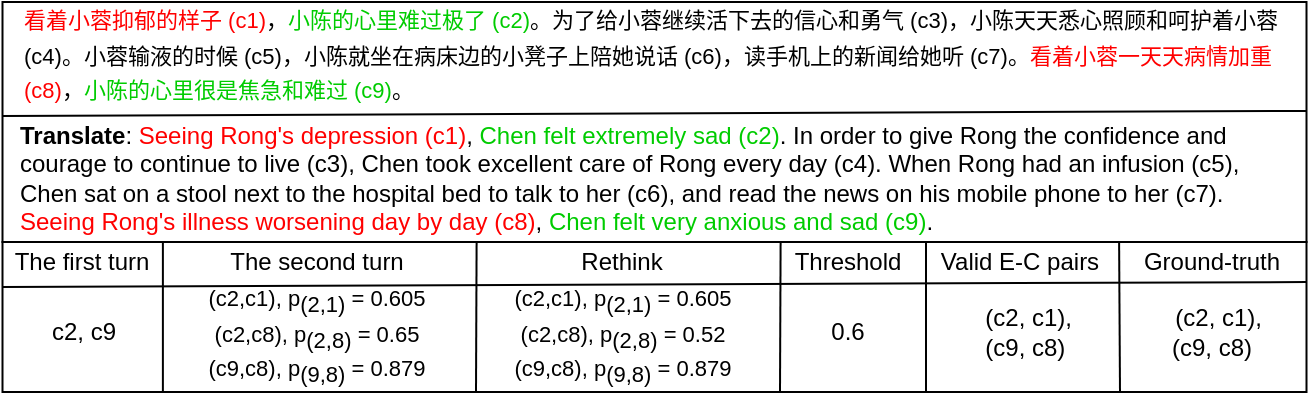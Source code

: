 <mxfile version="15.0.3" type="github">
  <diagram id="KLlUpB3WJxM86L-r0Po5" name="Page-1">
    <mxGraphModel dx="748" dy="408" grid="0" gridSize="10" guides="1" tooltips="1" connect="1" arrows="1" fold="1" page="1" pageScale="1" pageWidth="660" pageHeight="210" math="0" shadow="0">
      <root>
        <mxCell id="0" />
        <mxCell id="1" parent="0" />
        <mxCell id="K8sW1tv_j0-LLQNYmq9_-1" value="" style="rounded=0;whiteSpace=wrap;html=1;shadow=0;glass=0;sketch=0;strokeWidth=1;gradientColor=#FFFFFF;fillColor=none;" parent="1" vertex="1">
          <mxGeometry x="0.25" y="5" width="652" height="120" as="geometry" />
        </mxCell>
        <mxCell id="K8sW1tv_j0-LLQNYmq9_-3" value="&lt;p style=&quot;line-height: 140%&quot;&gt;&lt;/p&gt;&lt;b&gt;Translate&lt;/b&gt;: &lt;font color=&quot;#ff0000&quot;&gt;Seeing Rong&#39;s depression (c1)&lt;/font&gt;, &lt;font color=&quot;#00cc00&quot;&gt;Chen felt extremely sad (c2)&lt;/font&gt;. In order to give Rong the confidence and courage to continue to live (c3), Chen took excellent care of Rong every day (c4). When Rong had an infusion (c5), Chen sat on a stool next to the hospital bed to talk to her (c6), and read the news on his mobile phone to her (c7). &lt;font color=&quot;#ff0000&quot;&gt;Seeing Rong&#39;s illness worsening day by day (c8)&lt;/font&gt;, &lt;font color=&quot;#00cc00&quot;&gt;Chen felt very anxious and sad (c9)&lt;/font&gt;." style="text;html=1;fillColor=none;align=left;verticalAlign=middle;whiteSpace=wrap;rounded=0;strokeWidth=0;" parent="1" vertex="1">
          <mxGeometry x="6.75" y="60" width="639" height="54" as="geometry" />
        </mxCell>
        <mxCell id="K8sW1tv_j0-LLQNYmq9_-5" value="Ground-truth" style="text;html=1;strokeColor=none;fillColor=none;align=center;verticalAlign=middle;whiteSpace=wrap;rounded=0;shadow=0;glass=0;sketch=0;" parent="1" vertex="1">
          <mxGeometry x="564.13" y="125" width="82" height="20" as="geometry" />
        </mxCell>
        <mxCell id="K8sW1tv_j0-LLQNYmq9_-6" value="&lt;font style=&quot;font-size: 12px&quot;&gt;The first turn&lt;/font&gt;" style="text;html=1;strokeColor=none;fillColor=none;align=center;verticalAlign=middle;whiteSpace=wrap;rounded=0;shadow=0;glass=0;sketch=0;" parent="1" vertex="1">
          <mxGeometry x="4.38" y="125" width="72.25" height="20" as="geometry" />
        </mxCell>
        <mxCell id="K8sW1tv_j0-LLQNYmq9_-7" value="The second turn" style="text;html=1;strokeColor=none;fillColor=none;align=center;verticalAlign=middle;whiteSpace=wrap;rounded=0;shadow=0;glass=0;sketch=0;" parent="1" vertex="1">
          <mxGeometry x="108" y="125" width="99" height="20" as="geometry" />
        </mxCell>
        <mxCell id="K8sW1tv_j0-LLQNYmq9_-8" value="Rethink" style="text;html=1;strokeColor=none;fillColor=none;align=center;verticalAlign=middle;whiteSpace=wrap;rounded=0;shadow=0;glass=0;sketch=0;" parent="1" vertex="1">
          <mxGeometry x="270" y="125" width="80" height="20" as="geometry" />
        </mxCell>
        <mxCell id="K8sW1tv_j0-LLQNYmq9_-9" value="Valid E-C pairs" style="text;html=1;strokeColor=none;fillColor=none;align=center;verticalAlign=middle;whiteSpace=wrap;rounded=0;shadow=0;glass=0;sketch=0;" parent="1" vertex="1">
          <mxGeometry x="463" y="125" width="92" height="20" as="geometry" />
        </mxCell>
        <mxCell id="K8sW1tv_j0-LLQNYmq9_-11" value="c2, c9" style="text;html=1;strokeColor=none;fillColor=none;align=center;verticalAlign=middle;whiteSpace=wrap;rounded=0;shadow=0;glass=0;sketch=0;" parent="1" vertex="1">
          <mxGeometry x="5.5" y="160" width="70" height="20" as="geometry" />
        </mxCell>
        <mxCell id="K8sW1tv_j0-LLQNYmq9_-12" value="&lt;p&gt;&lt;font style=&quot;font-size: 11px&quot;&gt;(c2,c1), p&lt;sub style=&quot;font-size: 11px&quot;&gt;(2,1) &lt;/sub&gt;= 0.605&lt;br&gt;&lt;/font&gt;&lt;font style=&quot;font-size: 11px&quot;&gt;(c2,c8), p&lt;sub style=&quot;font-size: 11px&quot;&gt;(2,8) &lt;/sub&gt;= 0.65&lt;br&gt;&lt;/font&gt;&lt;font style=&quot;font-size: 11px&quot;&gt;(c9,c8), p&lt;sub style=&quot;font-size: 11px&quot;&gt;(9,8) &lt;/sub&gt;= 0.879&lt;/font&gt;&lt;/p&gt;" style="text;html=1;strokeColor=none;fillColor=none;align=center;verticalAlign=middle;whiteSpace=wrap;rounded=0;shadow=0;glass=0;sketch=0;" parent="1" vertex="1">
          <mxGeometry x="85" y="145" width="145" height="54" as="geometry" />
        </mxCell>
        <mxCell id="K8sW1tv_j0-LLQNYmq9_-13" value="&lt;p&gt;&lt;font style=&quot;font-size: 11px&quot;&gt;(c2,c1), p&lt;sub style=&quot;font-size: 11px&quot;&gt;(2,1)&amp;nbsp;&lt;/sub&gt;= 0.605&lt;br&gt;&lt;/font&gt;&lt;font style=&quot;font-size: 11px&quot;&gt;(c2,c8), p&lt;sub style=&quot;font-size: 11px&quot;&gt;(2,8)&amp;nbsp;&lt;/sub&gt;= 0.52&lt;br&gt;&lt;/font&gt;&lt;font style=&quot;font-size: 11px&quot;&gt;(c9,c8), p&lt;sub style=&quot;font-size: 11px&quot;&gt;(9,8) &lt;/sub&gt;= 0.879&lt;/font&gt;&lt;/p&gt;" style="text;html=1;strokeColor=none;fillColor=none;align=center;verticalAlign=middle;whiteSpace=wrap;rounded=0;shadow=0;glass=0;sketch=0;" parent="1" vertex="1">
          <mxGeometry x="237.5" y="145" width="145" height="54" as="geometry" />
        </mxCell>
        <mxCell id="K8sW1tv_j0-LLQNYmq9_-14" value="&amp;nbsp; (c2, c1),&lt;br&gt;&amp;nbsp;(c9, c8)" style="text;html=1;strokeColor=none;fillColor=none;align=center;verticalAlign=middle;whiteSpace=wrap;rounded=0;shadow=0;glass=0;sketch=0;" parent="1" vertex="1">
          <mxGeometry x="463" y="160" width="94.25" height="20" as="geometry" />
        </mxCell>
        <mxCell id="K8sW1tv_j0-LLQNYmq9_-19" value="Threshold" style="text;html=1;strokeColor=none;fillColor=none;align=center;verticalAlign=middle;whiteSpace=wrap;rounded=0;shadow=0;glass=0;sketch=0;" parent="1" vertex="1">
          <mxGeometry x="396" y="125" width="54" height="20" as="geometry" />
        </mxCell>
        <mxCell id="K8sW1tv_j0-LLQNYmq9_-21" value="0.6" style="text;html=1;strokeColor=none;fillColor=none;align=center;verticalAlign=middle;whiteSpace=wrap;rounded=0;shadow=0;glass=0;sketch=0;" parent="1" vertex="1">
          <mxGeometry x="403" y="160" width="40" height="20" as="geometry" />
        </mxCell>
        <mxCell id="K8sW1tv_j0-LLQNYmq9_-26" value="&lt;font style=&quot;line-height: 160% ; font-size: 11px&quot;&gt;&lt;font color=&quot;#ff0000&quot;&gt;看着小蓉抑郁的样子 (c1)&lt;/font&gt;，&lt;font color=&quot;#00cc00&quot;&gt;小陈的心里难过极了 (c2)&lt;/font&gt;。为了给小蓉继续活下去的信心和勇气 (c3)，小陈天天悉心照顾和呵护着小蓉 (c4)。小蓉输液的时候 (c5)，小陈就坐在病床边的小凳子上陪她说话 (c6)，读手机上的新闻给她听 (c7)。&lt;font color=&quot;#ff0000&quot;&gt;看着小蓉一天天病情加重 (c8)&lt;/font&gt;，&lt;font color=&quot;#00cc00&quot;&gt;小陈的心里很是焦急和难过 (c9)&lt;/font&gt;。&lt;/font&gt;" style="text;html=1;strokeColor=none;fillColor=none;align=left;verticalAlign=middle;whiteSpace=wrap;rounded=0;" parent="1" vertex="1">
          <mxGeometry x="9" y="7" width="641" height="50" as="geometry" />
        </mxCell>
        <mxCell id="K8sW1tv_j0-LLQNYmq9_-28" value="" style="endArrow=none;html=1;entryX=1;entryY=0.454;entryDx=0;entryDy=0;entryPerimeter=0;" parent="1" target="K8sW1tv_j0-LLQNYmq9_-1" edge="1">
          <mxGeometry width="50" height="50" relative="1" as="geometry">
            <mxPoint y="62" as="sourcePoint" />
            <mxPoint x="69" y="62" as="targetPoint" />
          </mxGeometry>
        </mxCell>
        <mxCell id="K8sW1tv_j0-LLQNYmq9_-29" value="&amp;nbsp; (c2, c1), &lt;br&gt;(c9, c8)" style="text;html=1;strokeColor=none;fillColor=none;align=center;verticalAlign=middle;whiteSpace=wrap;rounded=0;shadow=0;glass=0;sketch=0;" parent="1" vertex="1">
          <mxGeometry x="558" y="160" width="94.25" height="20" as="geometry" />
        </mxCell>
        <mxCell id="K8sW1tv_j0-LLQNYmq9_-32" value="" style="endArrow=none;html=1;entryX=1;entryY=0.454;entryDx=0;entryDy=0;entryPerimeter=0;" parent="1" edge="1">
          <mxGeometry width="50" height="50" relative="1" as="geometry">
            <mxPoint x="0.25" y="147.52" as="sourcePoint" />
            <mxPoint x="652.5" y="145" as="targetPoint" />
          </mxGeometry>
        </mxCell>
        <mxCell id="K8sW1tv_j0-LLQNYmq9_-34" value="" style="endArrow=none;html=1;entryX=0.123;entryY=0.016;entryDx=0;entryDy=0;entryPerimeter=0;endSize=7;startSize=7;" parent="1" edge="1">
          <mxGeometry width="50" height="50" relative="1" as="geometry">
            <mxPoint x="237" y="200" as="sourcePoint" />
            <mxPoint x="237.306" y="125" as="targetPoint" />
          </mxGeometry>
        </mxCell>
        <mxCell id="K8sW1tv_j0-LLQNYmq9_-35" value="" style="endArrow=none;html=1;entryX=0.123;entryY=0.016;entryDx=0;entryDy=0;entryPerimeter=0;endSize=7;startSize=7;" parent="1" edge="1">
          <mxGeometry width="50" height="50" relative="1" as="geometry">
            <mxPoint x="389" y="200" as="sourcePoint" />
            <mxPoint x="389.306" y="125.002" as="targetPoint" />
          </mxGeometry>
        </mxCell>
        <mxCell id="K8sW1tv_j0-LLQNYmq9_-37" value="" style="endArrow=none;html=1;entryX=0.123;entryY=0.016;entryDx=0;entryDy=0;entryPerimeter=0;endSize=7;startSize=7;" parent="1" edge="1">
          <mxGeometry width="50" height="50" relative="1" as="geometry">
            <mxPoint x="559" y="200" as="sourcePoint" />
            <mxPoint x="558.556" y="125" as="targetPoint" />
          </mxGeometry>
        </mxCell>
        <mxCell id="K8sW1tv_j0-LLQNYmq9_-23" value="" style="rounded=0;whiteSpace=wrap;html=1;shadow=0;glass=0;sketch=0;strokeWidth=1;fillColor=none;gradientColor=#FFFFFF;" parent="1" vertex="1">
          <mxGeometry x="0.25" y="125" width="652" height="75" as="geometry" />
        </mxCell>
        <mxCell id="K8sW1tv_j0-LLQNYmq9_-40" value="" style="endArrow=none;html=1;startSize=7;endSize=7;" parent="1" edge="1">
          <mxGeometry width="50" height="50" relative="1" as="geometry">
            <mxPoint x="462" y="200" as="sourcePoint" />
            <mxPoint x="462" y="125" as="targetPoint" />
          </mxGeometry>
        </mxCell>
        <mxCell id="qWQZ-KNH45jD7g5IforD-1" value="" style="endArrow=none;html=1;entryX=0.123;entryY=0.005;entryDx=0;entryDy=0;entryPerimeter=0;exitX=0.123;exitY=1.005;exitDx=0;exitDy=0;exitPerimeter=0;" parent="1" source="K8sW1tv_j0-LLQNYmq9_-23" target="K8sW1tv_j0-LLQNYmq9_-23" edge="1">
          <mxGeometry width="50" height="50" relative="1" as="geometry">
            <mxPoint x="50" y="280" as="sourcePoint" />
            <mxPoint x="100" y="230" as="targetPoint" />
          </mxGeometry>
        </mxCell>
      </root>
    </mxGraphModel>
  </diagram>
</mxfile>
